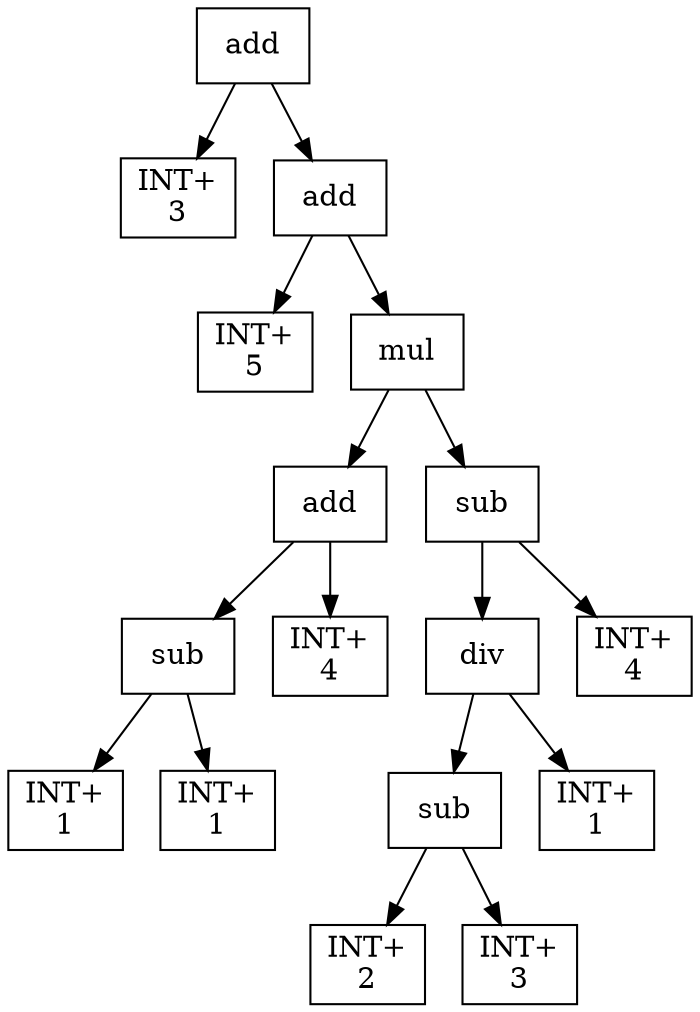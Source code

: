 digraph expr {
  node [shape=box];
  n1 [label="add"];
  n2 [label="INT+\n3"];
  n3 [label="add"];
  n4 [label="INT+\n5"];
  n5 [label="mul"];
  n6 [label="add"];
  n7 [label="sub"];
  n8 [label="INT+\n1"];
  n9 [label="INT+\n1"];
  n7 -> n8;
  n7 -> n9;
  n10 [label="INT+\n4"];
  n6 -> n7;
  n6 -> n10;
  n11 [label="sub"];
  n12 [label="div"];
  n13 [label="sub"];
  n14 [label="INT+\n2"];
  n15 [label="INT+\n3"];
  n13 -> n14;
  n13 -> n15;
  n16 [label="INT+\n1"];
  n12 -> n13;
  n12 -> n16;
  n17 [label="INT+\n4"];
  n11 -> n12;
  n11 -> n17;
  n5 -> n6;
  n5 -> n11;
  n3 -> n4;
  n3 -> n5;
  n1 -> n2;
  n1 -> n3;
}